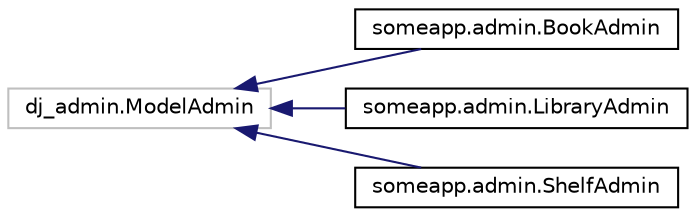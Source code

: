 digraph "Graphical Class Hierarchy"
{
 // LATEX_PDF_SIZE
  edge [fontname="Helvetica",fontsize="10",labelfontname="Helvetica",labelfontsize="10"];
  node [fontname="Helvetica",fontsize="10",shape=record];
  rankdir="LR";
  Node2321 [label="dj_admin.ModelAdmin",height=0.2,width=0.4,color="grey75", fillcolor="white", style="filled",tooltip=" "];
  Node2321 -> Node0 [dir="back",color="midnightblue",fontsize="10",style="solid",fontname="Helvetica"];
  Node0 [label="someapp.admin.BookAdmin",height=0.2,width=0.4,color="black", fillcolor="white", style="filled",URL="$classsomeapp_1_1admin_1_1_book_admin.html",tooltip=" "];
  Node2321 -> Node2323 [dir="back",color="midnightblue",fontsize="10",style="solid",fontname="Helvetica"];
  Node2323 [label="someapp.admin.LibraryAdmin",height=0.2,width=0.4,color="black", fillcolor="white", style="filled",URL="$classsomeapp_1_1admin_1_1_library_admin.html",tooltip=" "];
  Node2321 -> Node2324 [dir="back",color="midnightblue",fontsize="10",style="solid",fontname="Helvetica"];
  Node2324 [label="someapp.admin.ShelfAdmin",height=0.2,width=0.4,color="black", fillcolor="white", style="filled",URL="$classsomeapp_1_1admin_1_1_shelf_admin.html",tooltip=" "];
}
